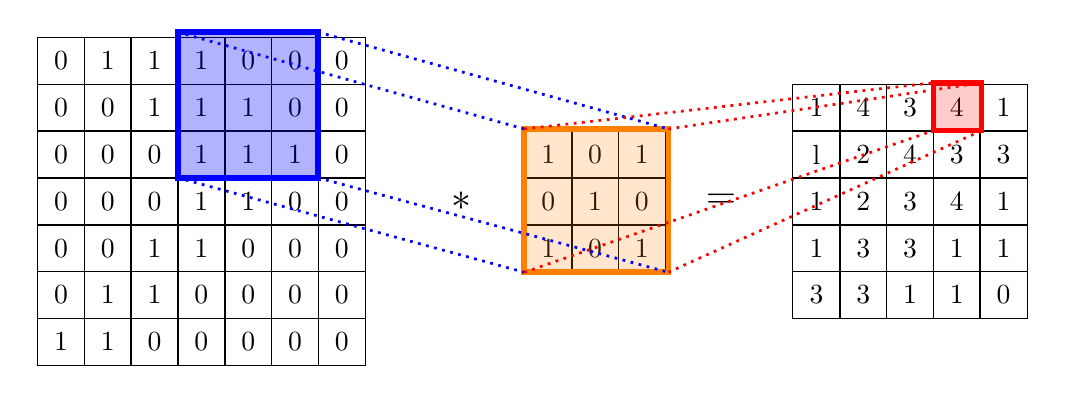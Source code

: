 \begin{tikzpicture}[scale=1.0]

  \matrix [nodes=draw,column sep=-0.2mm, row sep=-0.2mm, minimum size=6mm]
  {
    \node {0}; & \node{1}; & \node {1}; & \node{1}; & \node{0}; & \node{0}; & \node{0}; \\
    \node {0}; & \node{0}; & \node {1}; & \node{1}; & \node{1}; & \node{0}; & \node{0}; \\
    \node {0}; & \node{0}; & \node {0}; & \node{1}; & \node{1}; & \node{1}; & \node{0}; \\
    \node {0}; & \node{0}; & \node {0}; & \node{1}; & \node{1}; & \node{0}; & \node{0}; \\
    \node {0}; & \node{0}; & \node {1}; & \node{1}; & \node{0}; & \node{0}; & \node{0}; \\
    \node {0}; & \node{1}; & \node {1}; & \node{0}; & \node{0}; & \node{0}; & \node{0}; \\
    \node {1}; & \node{1}; & \node {0}; & \node{0}; & \node{0}; & \node{0}; & \node{0}; \\
  };


  % coordinates for coloring filter in array
  \coordinate (A) at (-0.3,0.3);
  \coordinate (B) at (1.48,0.3);
  \coordinate (C) at (1.48,2.15);
  \coordinate (D) at (-0.3,2.15);
  \fill[blue, opacity=0.3] (A)--(B)--(C)--(D)--cycle;
  \draw[blue, line width=2] (A)--(B)--(C)--(D)--cycle;
  \begin{scope}[shift={(3.3,0)}]
    \node[] at (0,0) {\Large $\ast$};
  \end{scope}[shift={(2.5,0)}]

  \begin{scope}[shift={(5,0)}]

    %\matrix [matrix of math nodes,left delimiter={[},right
    %delimiter={]}]
    \matrix [nodes=draw,column sep=-0.2mm, row sep=-0.2mm, minimum size=6mm]
    {
      \node{1};  & \node{0};   & \node{1};  \\
      \node{0};  & \node{1};   & \node{0};  \\
      \node{1}; & \node{0}; & \node{1}; \\
    };
    \coordinate (A1) at (-0.9,-0.9);
    \coordinate (B1) at (0.93,-0.9);
    \coordinate (C1) at (0.93,0.92);
    \coordinate (D1) at (-0.9,0.92);
    \fill[orange, opacity=0.2] (A1)--(B1)--(C1)--(D1)--cycle;
    \draw[orange, line width=2] (A1)--(B1)--(C1)--(D1)--cycle;
  \end{scope}

  \draw[dotted, line width=1, color=blue] (A)--(A1);
  \draw[dotted, line width=1, color=blue] (B)--(B1);
  \draw[dotted, line width=1, color=blue] (C)--(C1);
  \draw[dotted, line width=1, color=blue] (D)--(D1);

  \begin{scope}[shift={(6.6,0)}]
    \node[] at (0,0) {\Large $=$};
  \end{scope}[shift={(2.5,0)}]

  \begin{scope}[shift={(9,0)}]

    %\matrix [matrix of math nodes,left delimiter={[},right
    %delimiter={]}]
    \matrix [nodes=draw,column sep=-0.2mm, row sep=-0.2mm, minimum size=6mm]
    {
      \node{1};  & \node{4};   & \node{3}; & \node{4}; & \node{1};  \\
      \node{l};  & \node{2};   & \node{4}; & \node{3}; & \node{3};  \\
      \node{1}; & \node{2}; & \node{3}; & \node{4} ; & \node{1};  \\
      \node{1}; & \node{3}; & \node{3}; & \node{1} ; & \node{1};  \\
      \node{3}; & \node{3}; & \node{1}; & \node{1} ; & \node{0};  \\
    };
    \coordinate (A2) at (0.3,0.9);
    \coordinate (B2) at (0.91,0.9);
    \coordinate (C2) at (0.91,1.507);
    \coordinate (D2) at (0.3,1.507);
    \fill[red, opacity=0.2] (A2)--(B2)--(C2)--(D2)--cycle;
    \draw[red, line width=2] (A2)--(B2)--(C2)--(D2)--cycle;
  \end{scope}

  \draw[dotted, line width=1, color=red] (A1)--(A2);
  \draw[dotted, line width=1, color=red] (B1)--(B2);
  \draw[dotted, line width=1, color=red] (C1)--(C2);
  \draw[dotted, line width=1, color=red] (D1)--(D2);
\end{tikzpicture}
